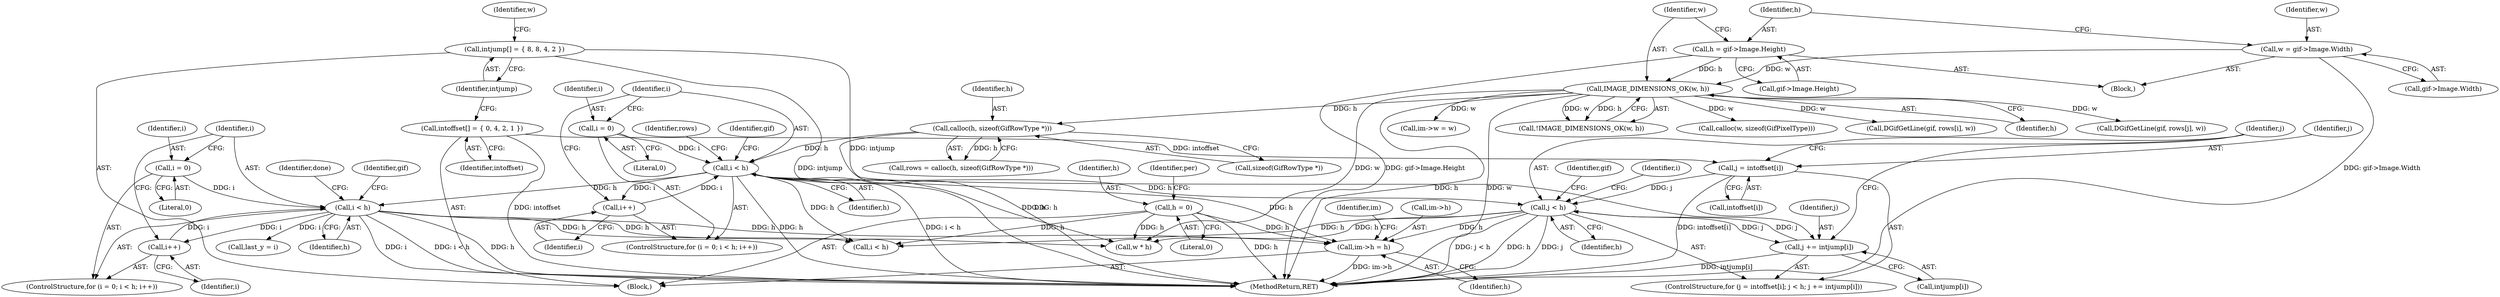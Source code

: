 digraph "0_enlightment_37a96801663b7b4cd3fbe56cc0eb8b6a17e766a8@pointer" {
"1000425" [label="(Call,im->h = h)"];
"1000310" [label="(Call,j < h)"];
"1000305" [label="(Call,j = intoffset[i])"];
"1000116" [label="(Call,intoffset[] = { 0, 4, 2, 1 })"];
"1000313" [label="(Call,j += intjump[i])"];
"1000119" [label="(Call,intjump[] = { 8, 8, 4, 2 })"];
"1000267" [label="(Call,i < h)"];
"1000264" [label="(Call,i = 0)"];
"1000270" [label="(Call,i++)"];
"1000255" [label="(Call,calloc(h, sizeof(GifRowType *)))"];
"1000249" [label="(Call,IMAGE_DIMENSIONS_OK(w, h))"];
"1000233" [label="(Call,w = gif->Image.Width)"];
"1000240" [label="(Call,h = gif->Image.Height)"];
"1000331" [label="(Call,i < h)"];
"1000328" [label="(Call,i = 0)"];
"1000334" [label="(Call,i++)"];
"1000139" [label="(Call,h = 0)"];
"1000337" [label="(Call,DGifGetLine(gif, rows[i], w))"];
"1000327" [label="(ControlStructure,for (i = 0; i < h; i++))"];
"1000334" [label="(Call,i++)"];
"1000320" [label="(Identifier,gif)"];
"1000249" [label="(Call,IMAGE_DIMENSIONS_OK(w, h))"];
"1000344" [label="(Identifier,done)"];
"1000141" [label="(Literal,0)"];
"1000117" [label="(Identifier,intoffset)"];
"1000119" [label="(Call,intjump[] = { 8, 8, 4, 2 })"];
"1000268" [label="(Identifier,i)"];
"1000140" [label="(Identifier,h)"];
"1000315" [label="(Call,intjump[i])"];
"1000314" [label="(Identifier,j)"];
"1000330" [label="(Literal,0)"];
"1000235" [label="(Call,gif->Image.Width)"];
"1000242" [label="(Call,gif->Image.Height)"];
"1000265" [label="(Identifier,i)"];
"1000692" [label="(Call,last_y = i)"];
"1000136" [label="(Identifier,w)"];
"1000251" [label="(Identifier,h)"];
"1000267" [label="(Call,i < h)"];
"1000312" [label="(Identifier,h)"];
"1000253" [label="(Call,rows = calloc(h, sizeof(GifRowType *)))"];
"1000319" [label="(Call,DGifGetLine(gif, rows[j], w))"];
"1000332" [label="(Identifier,i)"];
"1000266" [label="(Literal,0)"];
"1000270" [label="(Call,i++)"];
"1000756" [label="(Call,i < h)"];
"1000257" [label="(Call,sizeof(GifRowType *))"];
"1000233" [label="(Call,w = gif->Image.Width)"];
"1000311" [label="(Identifier,j)"];
"1000331" [label="(Call,i < h)"];
"1000310" [label="(Call,j < h)"];
"1000275" [label="(Identifier,rows)"];
"1000240" [label="(Call,h = gif->Image.Height)"];
"1000290" [label="(Identifier,gif)"];
"1000222" [label="(Block,)"];
"1000425" [label="(Call,im->h = h)"];
"1000313" [label="(Call,j += intjump[i])"];
"1000429" [label="(Identifier,h)"];
"1000305" [label="(Call,j = intoffset[i])"];
"1000271" [label="(Identifier,i)"];
"1000433" [label="(Identifier,im)"];
"1000333" [label="(Identifier,h)"];
"1000304" [label="(ControlStructure,for (j = intoffset[i]; j < h; j += intjump[i]))"];
"1000263" [label="(ControlStructure,for (i = 0; i < h; i++))"];
"1000241" [label="(Identifier,h)"];
"1000306" [label="(Identifier,j)"];
"1000139" [label="(Call,h = 0)"];
"1000116" [label="(Call,intoffset[] = { 0, 4, 2, 1 })"];
"1000120" [label="(Identifier,intjump)"];
"1000329" [label="(Identifier,i)"];
"1000248" [label="(Call,!IMAGE_DIMENSIONS_OK(w, h))"];
"1000420" [label="(Call,im->w = w)"];
"1000328" [label="(Call,i = 0)"];
"1000307" [label="(Call,intoffset[i])"];
"1000234" [label="(Identifier,w)"];
"1000269" [label="(Identifier,h)"];
"1000114" [label="(Block,)"];
"1000773" [label="(MethodReturn,RET)"];
"1000264" [label="(Call,i = 0)"];
"1000255" [label="(Call,calloc(h, sizeof(GifRowType *)))"];
"1000256" [label="(Identifier,h)"];
"1000277" [label="(Call,calloc(w, sizeof(GifPixelType)))"];
"1000250" [label="(Identifier,w)"];
"1000338" [label="(Identifier,gif)"];
"1000335" [label="(Identifier,i)"];
"1000302" [label="(Identifier,i)"];
"1000481" [label="(Call,w * h)"];
"1000426" [label="(Call,im->h)"];
"1000144" [label="(Identifier,per)"];
"1000425" -> "1000114"  [label="AST: "];
"1000425" -> "1000429"  [label="CFG: "];
"1000426" -> "1000425"  [label="AST: "];
"1000429" -> "1000425"  [label="AST: "];
"1000433" -> "1000425"  [label="CFG: "];
"1000425" -> "1000773"  [label="DDG: im->h"];
"1000310" -> "1000425"  [label="DDG: h"];
"1000331" -> "1000425"  [label="DDG: h"];
"1000267" -> "1000425"  [label="DDG: h"];
"1000139" -> "1000425"  [label="DDG: h"];
"1000310" -> "1000304"  [label="AST: "];
"1000310" -> "1000312"  [label="CFG: "];
"1000311" -> "1000310"  [label="AST: "];
"1000312" -> "1000310"  [label="AST: "];
"1000320" -> "1000310"  [label="CFG: "];
"1000302" -> "1000310"  [label="CFG: "];
"1000310" -> "1000773"  [label="DDG: j < h"];
"1000310" -> "1000773"  [label="DDG: h"];
"1000310" -> "1000773"  [label="DDG: j"];
"1000305" -> "1000310"  [label="DDG: j"];
"1000313" -> "1000310"  [label="DDG: j"];
"1000267" -> "1000310"  [label="DDG: h"];
"1000310" -> "1000313"  [label="DDG: j"];
"1000310" -> "1000481"  [label="DDG: h"];
"1000310" -> "1000756"  [label="DDG: h"];
"1000305" -> "1000304"  [label="AST: "];
"1000305" -> "1000307"  [label="CFG: "];
"1000306" -> "1000305"  [label="AST: "];
"1000307" -> "1000305"  [label="AST: "];
"1000311" -> "1000305"  [label="CFG: "];
"1000305" -> "1000773"  [label="DDG: intoffset[i]"];
"1000116" -> "1000305"  [label="DDG: intoffset"];
"1000116" -> "1000114"  [label="AST: "];
"1000116" -> "1000117"  [label="CFG: "];
"1000117" -> "1000116"  [label="AST: "];
"1000120" -> "1000116"  [label="CFG: "];
"1000116" -> "1000773"  [label="DDG: intoffset"];
"1000313" -> "1000304"  [label="AST: "];
"1000313" -> "1000315"  [label="CFG: "];
"1000314" -> "1000313"  [label="AST: "];
"1000315" -> "1000313"  [label="AST: "];
"1000311" -> "1000313"  [label="CFG: "];
"1000313" -> "1000773"  [label="DDG: intjump[i]"];
"1000119" -> "1000313"  [label="DDG: intjump"];
"1000119" -> "1000114"  [label="AST: "];
"1000119" -> "1000120"  [label="CFG: "];
"1000120" -> "1000119"  [label="AST: "];
"1000136" -> "1000119"  [label="CFG: "];
"1000119" -> "1000773"  [label="DDG: intjump"];
"1000267" -> "1000263"  [label="AST: "];
"1000267" -> "1000269"  [label="CFG: "];
"1000268" -> "1000267"  [label="AST: "];
"1000269" -> "1000267"  [label="AST: "];
"1000275" -> "1000267"  [label="CFG: "];
"1000290" -> "1000267"  [label="CFG: "];
"1000267" -> "1000773"  [label="DDG: h"];
"1000267" -> "1000773"  [label="DDG: i < h"];
"1000264" -> "1000267"  [label="DDG: i"];
"1000270" -> "1000267"  [label="DDG: i"];
"1000255" -> "1000267"  [label="DDG: h"];
"1000267" -> "1000270"  [label="DDG: i"];
"1000267" -> "1000331"  [label="DDG: h"];
"1000267" -> "1000481"  [label="DDG: h"];
"1000267" -> "1000756"  [label="DDG: h"];
"1000264" -> "1000263"  [label="AST: "];
"1000264" -> "1000266"  [label="CFG: "];
"1000265" -> "1000264"  [label="AST: "];
"1000266" -> "1000264"  [label="AST: "];
"1000268" -> "1000264"  [label="CFG: "];
"1000270" -> "1000263"  [label="AST: "];
"1000270" -> "1000271"  [label="CFG: "];
"1000271" -> "1000270"  [label="AST: "];
"1000268" -> "1000270"  [label="CFG: "];
"1000255" -> "1000253"  [label="AST: "];
"1000255" -> "1000257"  [label="CFG: "];
"1000256" -> "1000255"  [label="AST: "];
"1000257" -> "1000255"  [label="AST: "];
"1000253" -> "1000255"  [label="CFG: "];
"1000255" -> "1000773"  [label="DDG: h"];
"1000255" -> "1000253"  [label="DDG: h"];
"1000249" -> "1000255"  [label="DDG: h"];
"1000249" -> "1000248"  [label="AST: "];
"1000249" -> "1000251"  [label="CFG: "];
"1000250" -> "1000249"  [label="AST: "];
"1000251" -> "1000249"  [label="AST: "];
"1000248" -> "1000249"  [label="CFG: "];
"1000249" -> "1000773"  [label="DDG: h"];
"1000249" -> "1000773"  [label="DDG: w"];
"1000249" -> "1000248"  [label="DDG: w"];
"1000249" -> "1000248"  [label="DDG: h"];
"1000233" -> "1000249"  [label="DDG: w"];
"1000240" -> "1000249"  [label="DDG: h"];
"1000249" -> "1000277"  [label="DDG: w"];
"1000249" -> "1000319"  [label="DDG: w"];
"1000249" -> "1000337"  [label="DDG: w"];
"1000249" -> "1000420"  [label="DDG: w"];
"1000249" -> "1000481"  [label="DDG: w"];
"1000233" -> "1000222"  [label="AST: "];
"1000233" -> "1000235"  [label="CFG: "];
"1000234" -> "1000233"  [label="AST: "];
"1000235" -> "1000233"  [label="AST: "];
"1000241" -> "1000233"  [label="CFG: "];
"1000233" -> "1000773"  [label="DDG: gif->Image.Width"];
"1000240" -> "1000222"  [label="AST: "];
"1000240" -> "1000242"  [label="CFG: "];
"1000241" -> "1000240"  [label="AST: "];
"1000242" -> "1000240"  [label="AST: "];
"1000250" -> "1000240"  [label="CFG: "];
"1000240" -> "1000773"  [label="DDG: gif->Image.Height"];
"1000331" -> "1000327"  [label="AST: "];
"1000331" -> "1000333"  [label="CFG: "];
"1000332" -> "1000331"  [label="AST: "];
"1000333" -> "1000331"  [label="AST: "];
"1000338" -> "1000331"  [label="CFG: "];
"1000344" -> "1000331"  [label="CFG: "];
"1000331" -> "1000773"  [label="DDG: i < h"];
"1000331" -> "1000773"  [label="DDG: h"];
"1000331" -> "1000773"  [label="DDG: i"];
"1000328" -> "1000331"  [label="DDG: i"];
"1000334" -> "1000331"  [label="DDG: i"];
"1000331" -> "1000334"  [label="DDG: i"];
"1000331" -> "1000481"  [label="DDG: h"];
"1000331" -> "1000692"  [label="DDG: i"];
"1000331" -> "1000756"  [label="DDG: h"];
"1000328" -> "1000327"  [label="AST: "];
"1000328" -> "1000330"  [label="CFG: "];
"1000329" -> "1000328"  [label="AST: "];
"1000330" -> "1000328"  [label="AST: "];
"1000332" -> "1000328"  [label="CFG: "];
"1000334" -> "1000327"  [label="AST: "];
"1000334" -> "1000335"  [label="CFG: "];
"1000335" -> "1000334"  [label="AST: "];
"1000332" -> "1000334"  [label="CFG: "];
"1000139" -> "1000114"  [label="AST: "];
"1000139" -> "1000141"  [label="CFG: "];
"1000140" -> "1000139"  [label="AST: "];
"1000141" -> "1000139"  [label="AST: "];
"1000144" -> "1000139"  [label="CFG: "];
"1000139" -> "1000773"  [label="DDG: h"];
"1000139" -> "1000481"  [label="DDG: h"];
"1000139" -> "1000756"  [label="DDG: h"];
}
